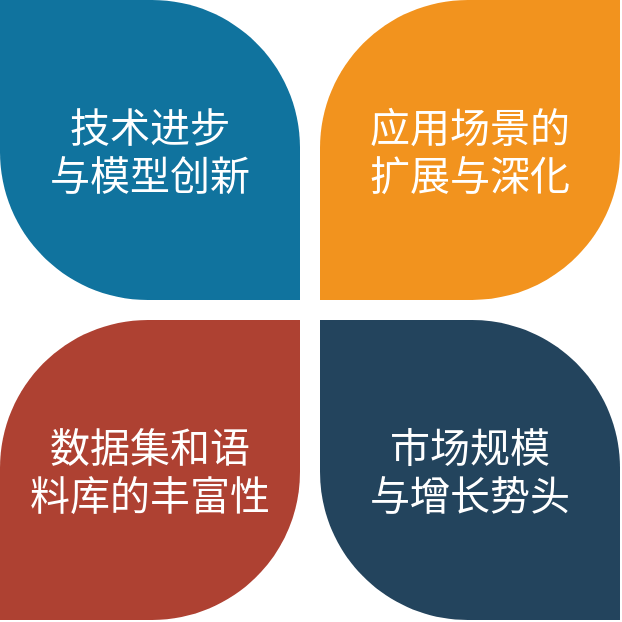 <mxfile version="24.4.13" type="github">
  <diagram name="第 1 页" id="PziBzYLAJ6Q8LsWI3Y3L">
    <mxGraphModel dx="1055" dy="599" grid="1" gridSize="10" guides="1" tooltips="1" connect="1" arrows="1" fold="1" page="1" pageScale="1" pageWidth="827" pageHeight="1169" math="0" shadow="0">
      <root>
        <mxCell id="0" />
        <mxCell id="1" parent="0" />
        <mxCell id="OpBf-z5Hi3uhepDsuIo--1" value="&lt;font style=&quot;font-size: 20px;&quot;&gt;技术进步&lt;/font&gt;&lt;div&gt;&lt;font style=&quot;font-size: 20px;&quot;&gt;与模型创新&lt;/font&gt;&lt;/div&gt;" style="shape=mxgraph.basic.diag_round_rect;dx=37;flipH=1;html=1;fillColor=#10739E;strokeColor=none;shadow=0;fontSize=12;fontColor=#FFFFFF;align=center;fontStyle=0;whiteSpace=wrap;strokeWidth=8;" vertex="1" parent="1">
          <mxGeometry x="260" y="140" width="150" height="150" as="geometry" />
        </mxCell>
        <mxCell id="OpBf-z5Hi3uhepDsuIo--2" value="&lt;font style=&quot;font-size: 20px;&quot;&gt;应用场景的&lt;/font&gt;&lt;div style=&quot;font-size: 20px;&quot;&gt;&lt;font style=&quot;font-size: 20px;&quot;&gt;扩展与深化&lt;/font&gt;&lt;/div&gt;" style="shape=mxgraph.basic.diag_round_rect;dx=37;html=1;fillColor=#F2931E;strokeColor=none;shadow=0;fontSize=12;fontColor=#FFFFFF;align=center;fontStyle=0;whiteSpace=wrap;strokeWidth=8;" vertex="1" parent="1">
          <mxGeometry x="420" y="140" width="150" height="150" as="geometry" />
        </mxCell>
        <mxCell id="OpBf-z5Hi3uhepDsuIo--3" value="&lt;font style=&quot;font-size: 20px;&quot;&gt;数据集和语&lt;/font&gt;&lt;div style=&quot;font-size: 20px;&quot;&gt;&lt;font style=&quot;font-size: 20px;&quot;&gt;料&lt;span style=&quot;background-color: initial;&quot;&gt;库的丰富性&lt;/span&gt;&lt;/font&gt;&lt;/div&gt;" style="shape=mxgraph.basic.diag_round_rect;dx=37;flipH=1;flipV=1;html=1;fillColor=#AE4132;strokeColor=none;shadow=0;fontSize=12;fontColor=#FFFFFF;align=center;fontStyle=0;whiteSpace=wrap;strokeWidth=8;" vertex="1" parent="1">
          <mxGeometry x="260" y="300" width="150" height="150" as="geometry" />
        </mxCell>
        <mxCell id="OpBf-z5Hi3uhepDsuIo--4" value="&lt;font style=&quot;font-size: 20px;&quot;&gt;市场规模&lt;/font&gt;&lt;div style=&quot;font-size: 20px;&quot;&gt;&lt;font style=&quot;font-size: 20px;&quot;&gt;与增长势头&lt;/font&gt;&lt;/div&gt;" style="shape=mxgraph.basic.diag_round_rect;dx=37;flipV=1;html=1;fillColor=#23445D;strokeColor=none;shadow=0;fontSize=12;fontColor=#FFFFFF;align=center;fontStyle=0;whiteSpace=wrap;strokeWidth=8;" vertex="1" parent="1">
          <mxGeometry x="420" y="300" width="150" height="150" as="geometry" />
        </mxCell>
      </root>
    </mxGraphModel>
  </diagram>
</mxfile>
